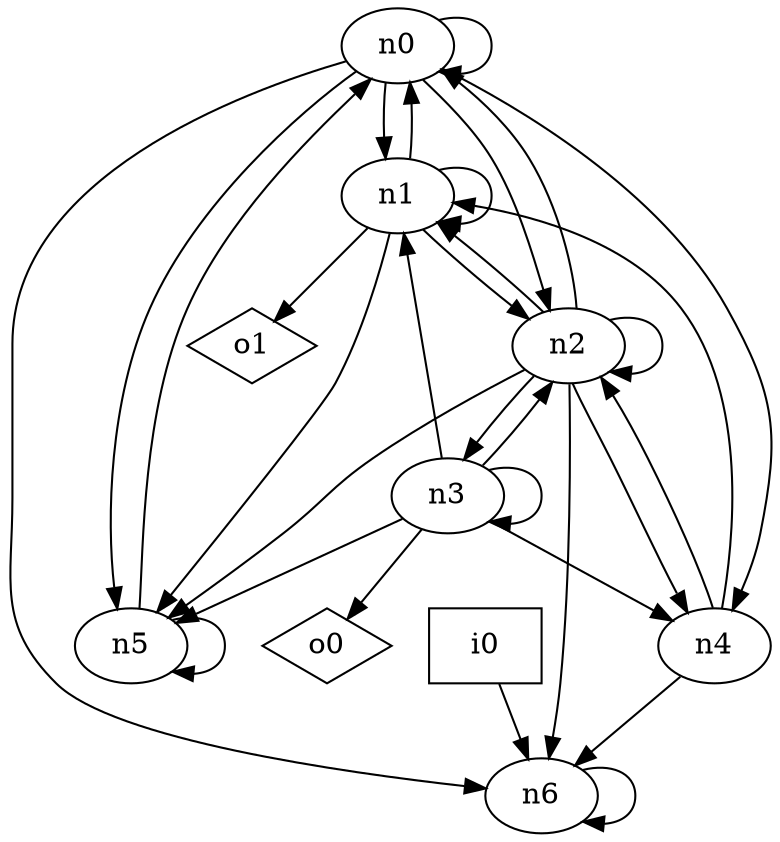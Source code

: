 digraph G {
n0 [label="n0"];
n1 [label="n1"];
n2 [label="n2"];
n3 [label="n3"];
n4 [label="n4"];
n5 [label="n5"];
n6 [label="n6"];
n7 [label="i0",shape="box"];
n8 [label="o0",shape="diamond"];
n9 [label="o1",shape="diamond"];
n0 -> n0
n0 -> n1
n0 -> n2
n0 -> n4
n0 -> n5
n0 -> n6
n1 -> n0
n1 -> n1
n1 -> n2
n1 -> n5
n1 -> n9
n2 -> n0
n2 -> n1
n2 -> n2
n2 -> n3
n2 -> n4
n2 -> n5
n2 -> n6
n3 -> n1
n3 -> n2
n3 -> n3
n3 -> n4
n3 -> n5
n3 -> n8
n4 -> n1
n4 -> n2
n4 -> n6
n5 -> n0
n5 -> n5
n6 -> n6
n7 -> n6
}